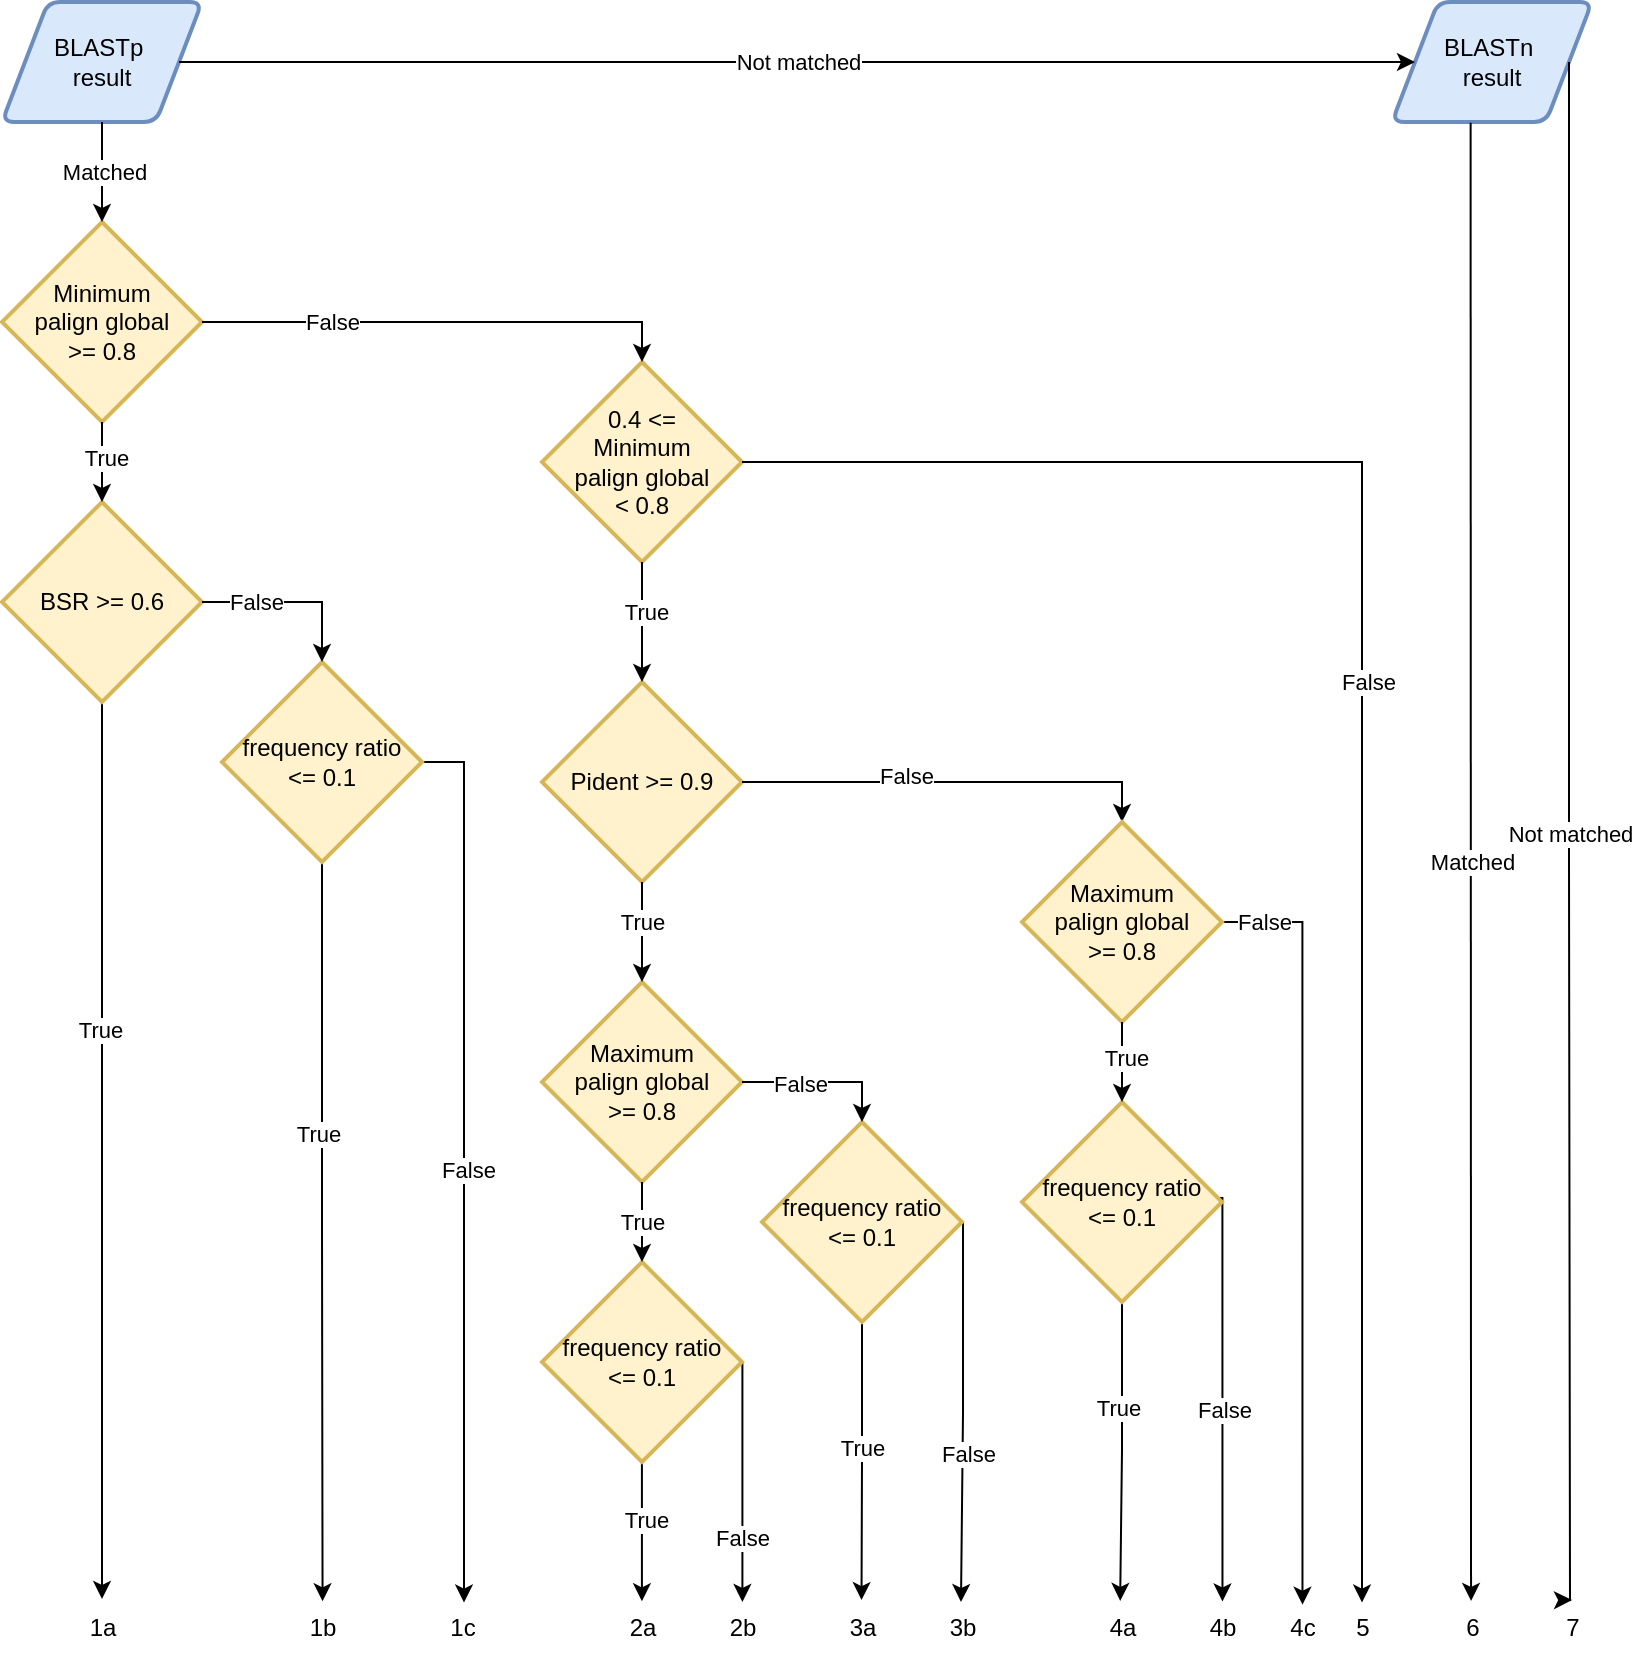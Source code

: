 <mxfile scale="1" border="0" version="28.0.6">
  <diagram name="Page-1" id="izAtYDucVRWAzUvikUnf">
    <mxGraphModel dx="1665" dy="823" grid="1" gridSize="10" guides="1" tooltips="1" connect="1" arrows="1" fold="1" page="1" pageScale="1" pageWidth="850" pageHeight="1100" math="0" shadow="0">
      <root>
        <mxCell id="0" />
        <mxCell id="1" parent="0" />
        <mxCell id="aihMZKnKOTb7IvnIWX-c-1" value="BLASTp&amp;nbsp;&lt;div&gt;result&lt;/div&gt;" style="shape=parallelogram;html=1;strokeWidth=2;perimeter=parallelogramPerimeter;whiteSpace=wrap;rounded=1;arcSize=12;size=0.23;fillColor=#dae8fc;strokeColor=#6c8ebf;" parent="1" vertex="1">
          <mxGeometry x="30" y="40" width="100" height="60" as="geometry" />
        </mxCell>
        <mxCell id="aihMZKnKOTb7IvnIWX-c-2" value="Minimum&lt;div&gt;palign global&lt;/div&gt;&lt;div&gt;&amp;gt;= 0.8&lt;/div&gt;" style="strokeWidth=2;html=1;shape=mxgraph.flowchart.decision;whiteSpace=wrap;fillColor=#fff2cc;strokeColor=#d6b656;" parent="1" vertex="1">
          <mxGeometry x="30" y="150" width="100" height="100" as="geometry" />
        </mxCell>
        <mxCell id="aihMZKnKOTb7IvnIWX-c-4" value="0.4&amp;nbsp;&lt;span style=&quot;background-color: initial;&quot;&gt;&amp;lt;=&lt;/span&gt;&lt;div&gt;Minimum&lt;br&gt;&lt;div&gt;&lt;div&gt;palign global&lt;/div&gt;&lt;div&gt;&amp;lt; 0.8&lt;/div&gt;&lt;/div&gt;&lt;/div&gt;" style="strokeWidth=2;html=1;shape=mxgraph.flowchart.decision;whiteSpace=wrap;fillColor=#fff2cc;strokeColor=#d6b656;" parent="1" vertex="1">
          <mxGeometry x="300" y="220" width="100" height="100" as="geometry" />
        </mxCell>
        <mxCell id="aihMZKnKOTb7IvnIWX-c-5" style="edgeStyle=orthogonalEdgeStyle;rounded=0;orthogonalLoop=1;jettySize=auto;html=1;entryX=0.5;entryY=0;entryDx=0;entryDy=0;entryPerimeter=0;" parent="1" source="aihMZKnKOTb7IvnIWX-c-2" target="aihMZKnKOTb7IvnIWX-c-4" edge="1">
          <mxGeometry relative="1" as="geometry" />
        </mxCell>
        <mxCell id="aihMZKnKOTb7IvnIWX-c-24" value="False" style="edgeLabel;html=1;align=center;verticalAlign=middle;resizable=0;points=[];" parent="aihMZKnKOTb7IvnIWX-c-5" vertex="1" connectable="0">
          <mxGeometry x="-0.459" relative="1" as="geometry">
            <mxPoint as="offset" />
          </mxGeometry>
        </mxCell>
        <mxCell id="aihMZKnKOTb7IvnIWX-c-7" style="edgeStyle=orthogonalEdgeStyle;rounded=0;orthogonalLoop=1;jettySize=auto;html=1;entryX=0.533;entryY=0.075;entryDx=0;entryDy=0;entryPerimeter=0;" parent="1" source="aihMZKnKOTb7IvnIWX-c-4" target="54sIOpod9JA04y5OdKbL-10" edge="1">
          <mxGeometry relative="1" as="geometry">
            <mxPoint x="710" y="840" as="targetPoint" />
            <Array as="points">
              <mxPoint x="710" y="270" />
              <mxPoint x="710" y="840" />
            </Array>
          </mxGeometry>
        </mxCell>
        <mxCell id="aihMZKnKOTb7IvnIWX-c-25" value="False" style="edgeLabel;html=1;align=center;verticalAlign=middle;resizable=0;points=[];" parent="aihMZKnKOTb7IvnIWX-c-7" vertex="1" connectable="0">
          <mxGeometry x="-0.047" y="3" relative="1" as="geometry">
            <mxPoint as="offset" />
          </mxGeometry>
        </mxCell>
        <mxCell id="aihMZKnKOTb7IvnIWX-c-14" style="edgeStyle=orthogonalEdgeStyle;rounded=0;orthogonalLoop=1;jettySize=auto;html=1;entryX=0.5;entryY=0.016;entryDx=0;entryDy=0;entryPerimeter=0;" parent="1" source="aihMZKnKOTb7IvnIWX-c-8" target="54sIOpod9JA04y5OdKbL-1" edge="1">
          <mxGeometry relative="1" as="geometry">
            <mxPoint x="80" y="840" as="targetPoint" />
          </mxGeometry>
        </mxCell>
        <mxCell id="aihMZKnKOTb7IvnIWX-c-19" value="True" style="edgeLabel;html=1;align=center;verticalAlign=middle;resizable=0;points=[];" parent="aihMZKnKOTb7IvnIWX-c-14" vertex="1" connectable="0">
          <mxGeometry x="-0.27" y="-1" relative="1" as="geometry">
            <mxPoint as="offset" />
          </mxGeometry>
        </mxCell>
        <mxCell id="aihMZKnKOTb7IvnIWX-c-8" value="BSR &amp;gt;= 0.6" style="strokeWidth=2;html=1;shape=mxgraph.flowchart.decision;whiteSpace=wrap;fillColor=#fff2cc;strokeColor=#d6b656;" parent="1" vertex="1">
          <mxGeometry x="30" y="290" width="100" height="100" as="geometry" />
        </mxCell>
        <mxCell id="aihMZKnKOTb7IvnIWX-c-9" style="edgeStyle=orthogonalEdgeStyle;rounded=0;orthogonalLoop=1;jettySize=auto;html=1;entryX=0.5;entryY=0;entryDx=0;entryDy=0;entryPerimeter=0;" parent="1" source="aihMZKnKOTb7IvnIWX-c-2" target="aihMZKnKOTb7IvnIWX-c-8" edge="1">
          <mxGeometry relative="1" as="geometry" />
        </mxCell>
        <mxCell id="aihMZKnKOTb7IvnIWX-c-23" value="True" style="edgeLabel;html=1;align=center;verticalAlign=middle;resizable=0;points=[];" parent="aihMZKnKOTb7IvnIWX-c-9" vertex="1" connectable="0">
          <mxGeometry x="-0.1" y="2" relative="1" as="geometry">
            <mxPoint as="offset" />
          </mxGeometry>
        </mxCell>
        <mxCell id="aihMZKnKOTb7IvnIWX-c-15" style="edgeStyle=orthogonalEdgeStyle;rounded=0;orthogonalLoop=1;jettySize=auto;html=1;entryX=0.507;entryY=0.055;entryDx=0;entryDy=0;entryPerimeter=0;" parent="1" source="aihMZKnKOTb7IvnIWX-c-10" target="54sIOpod9JA04y5OdKbL-2" edge="1">
          <mxGeometry relative="1" as="geometry">
            <mxPoint x="190" y="840" as="targetPoint" />
          </mxGeometry>
        </mxCell>
        <mxCell id="aihMZKnKOTb7IvnIWX-c-21" value="True" style="edgeLabel;html=1;align=center;verticalAlign=middle;resizable=0;points=[];" parent="aihMZKnKOTb7IvnIWX-c-15" vertex="1" connectable="0">
          <mxGeometry x="-0.268" y="-2" relative="1" as="geometry">
            <mxPoint as="offset" />
          </mxGeometry>
        </mxCell>
        <mxCell id="aihMZKnKOTb7IvnIWX-c-18" style="edgeStyle=orthogonalEdgeStyle;rounded=0;orthogonalLoop=1;jettySize=auto;html=1;entryX=0.501;entryY=0.076;entryDx=0;entryDy=0;entryPerimeter=0;" parent="1" source="aihMZKnKOTb7IvnIWX-c-10" target="54sIOpod9JA04y5OdKbL-3" edge="1">
          <mxGeometry relative="1" as="geometry">
            <mxPoint x="260" y="840" as="targetPoint" />
            <Array as="points">
              <mxPoint x="261" y="420" />
              <mxPoint x="261" y="840" />
            </Array>
          </mxGeometry>
        </mxCell>
        <mxCell id="aihMZKnKOTb7IvnIWX-c-22" value="False" style="edgeLabel;html=1;align=center;verticalAlign=middle;resizable=0;points=[];" parent="aihMZKnKOTb7IvnIWX-c-18" vertex="1" connectable="0">
          <mxGeometry x="0.016" y="2" relative="1" as="geometry">
            <mxPoint as="offset" />
          </mxGeometry>
        </mxCell>
        <mxCell id="aihMZKnKOTb7IvnIWX-c-10" value="frequency ratio&lt;div&gt;&amp;lt;= 0.1&lt;/div&gt;" style="strokeWidth=2;html=1;shape=mxgraph.flowchart.decision;whiteSpace=wrap;fillColor=#fff2cc;strokeColor=#d6b656;" parent="1" vertex="1">
          <mxGeometry x="140" y="370" width="100" height="100" as="geometry" />
        </mxCell>
        <mxCell id="aihMZKnKOTb7IvnIWX-c-11" style="edgeStyle=orthogonalEdgeStyle;rounded=0;orthogonalLoop=1;jettySize=auto;html=1;entryX=0.5;entryY=0;entryDx=0;entryDy=0;entryPerimeter=0;" parent="1" source="aihMZKnKOTb7IvnIWX-c-8" target="aihMZKnKOTb7IvnIWX-c-10" edge="1">
          <mxGeometry relative="1" as="geometry" />
        </mxCell>
        <mxCell id="aihMZKnKOTb7IvnIWX-c-20" value="False" style="edgeLabel;html=1;align=center;verticalAlign=middle;resizable=0;points=[];" parent="aihMZKnKOTb7IvnIWX-c-11" vertex="1" connectable="0">
          <mxGeometry x="-0.4" relative="1" as="geometry">
            <mxPoint as="offset" />
          </mxGeometry>
        </mxCell>
        <mxCell id="aihMZKnKOTb7IvnIWX-c-26" value="Pident &amp;gt;= 0.9" style="strokeWidth=2;html=1;shape=mxgraph.flowchart.decision;whiteSpace=wrap;fillColor=#fff2cc;strokeColor=#d6b656;" parent="1" vertex="1">
          <mxGeometry x="300" y="380" width="100" height="100" as="geometry" />
        </mxCell>
        <mxCell id="aihMZKnKOTb7IvnIWX-c-28" style="edgeStyle=orthogonalEdgeStyle;rounded=0;orthogonalLoop=1;jettySize=auto;html=1;entryX=0.5;entryY=0;entryDx=0;entryDy=0;entryPerimeter=0;" parent="1" source="aihMZKnKOTb7IvnIWX-c-4" target="aihMZKnKOTb7IvnIWX-c-26" edge="1">
          <mxGeometry relative="1" as="geometry" />
        </mxCell>
        <mxCell id="aihMZKnKOTb7IvnIWX-c-32" value="True" style="edgeLabel;html=1;align=center;verticalAlign=middle;resizable=0;points=[];" parent="aihMZKnKOTb7IvnIWX-c-28" vertex="1" connectable="0">
          <mxGeometry x="-0.171" y="2" relative="1" as="geometry">
            <mxPoint as="offset" />
          </mxGeometry>
        </mxCell>
        <mxCell id="XQevxZxDs5nL-bSf4VhR-5" style="edgeStyle=orthogonalEdgeStyle;rounded=0;orthogonalLoop=1;jettySize=auto;html=1;entryX=0.506;entryY=0.057;entryDx=0;entryDy=0;entryPerimeter=0;" parent="1" target="54sIOpod9JA04y5OdKbL-9" edge="1">
          <mxGeometry relative="1" as="geometry">
            <mxPoint x="639" y="838" as="targetPoint" />
            <mxPoint x="619" y="638" as="sourcePoint" />
            <Array as="points">
              <mxPoint x="640" y="638" />
            </Array>
          </mxGeometry>
        </mxCell>
        <mxCell id="XQevxZxDs5nL-bSf4VhR-13" value="False" style="edgeLabel;html=1;align=center;verticalAlign=middle;resizable=0;points=[];" parent="XQevxZxDs5nL-bSf4VhR-5" vertex="1" connectable="0">
          <mxGeometry x="0.14" y="1" relative="1" as="geometry">
            <mxPoint as="offset" />
          </mxGeometry>
        </mxCell>
        <mxCell id="XQevxZxDs5nL-bSf4VhR-11" style="edgeStyle=orthogonalEdgeStyle;rounded=0;orthogonalLoop=1;jettySize=auto;html=1;entryX=0.477;entryY=0.048;entryDx=0;entryDy=0;entryPerimeter=0;" parent="1" source="aihMZKnKOTb7IvnIWX-c-33" target="54sIOpod9JA04y5OdKbL-8" edge="1">
          <mxGeometry relative="1" as="geometry" />
        </mxCell>
        <mxCell id="XQevxZxDs5nL-bSf4VhR-12" value="True" style="edgeLabel;html=1;align=center;verticalAlign=middle;resizable=0;points=[];" parent="XQevxZxDs5nL-bSf4VhR-11" vertex="1" connectable="0">
          <mxGeometry x="-0.297" y="-2" relative="1" as="geometry">
            <mxPoint as="offset" />
          </mxGeometry>
        </mxCell>
        <mxCell id="aihMZKnKOTb7IvnIWX-c-33" value="frequency ratio&lt;div&gt;&amp;lt;= 0.1&lt;/div&gt;" style="strokeWidth=2;html=1;shape=mxgraph.flowchart.decision;whiteSpace=wrap;fillColor=#fff2cc;strokeColor=#d6b656;" parent="1" vertex="1">
          <mxGeometry x="540" y="590" width="100" height="100" as="geometry" />
        </mxCell>
        <mxCell id="aihMZKnKOTb7IvnIWX-c-34" style="edgeStyle=orthogonalEdgeStyle;rounded=0;orthogonalLoop=1;jettySize=auto;html=1;entryX=0.5;entryY=0;entryDx=0;entryDy=0;entryPerimeter=0;" parent="1" source="aihMZKnKOTb7IvnIWX-c-26" target="XQevxZxDs5nL-bSf4VhR-1" edge="1">
          <mxGeometry relative="1" as="geometry" />
        </mxCell>
        <mxCell id="aihMZKnKOTb7IvnIWX-c-35" value="False" style="edgeLabel;html=1;align=center;verticalAlign=middle;resizable=0;points=[];" parent="aihMZKnKOTb7IvnIWX-c-34" vertex="1" connectable="0">
          <mxGeometry x="-0.225" y="3" relative="1" as="geometry">
            <mxPoint as="offset" />
          </mxGeometry>
        </mxCell>
        <mxCell id="aihMZKnKOTb7IvnIWX-c-36" value="Maximum&lt;div&gt;palign global&lt;/div&gt;&lt;div&gt;&amp;gt;= 0.8&lt;/div&gt;" style="strokeWidth=2;html=1;shape=mxgraph.flowchart.decision;whiteSpace=wrap;fillColor=#fff2cc;strokeColor=#d6b656;" parent="1" vertex="1">
          <mxGeometry x="300" y="530" width="100" height="100" as="geometry" />
        </mxCell>
        <mxCell id="aihMZKnKOTb7IvnIWX-c-37" style="edgeStyle=orthogonalEdgeStyle;rounded=0;orthogonalLoop=1;jettySize=auto;html=1;entryX=0.5;entryY=0;entryDx=0;entryDy=0;entryPerimeter=0;" parent="1" source="aihMZKnKOTb7IvnIWX-c-26" target="aihMZKnKOTb7IvnIWX-c-36" edge="1">
          <mxGeometry relative="1" as="geometry" />
        </mxCell>
        <mxCell id="aihMZKnKOTb7IvnIWX-c-38" value="True" style="edgeLabel;html=1;align=center;verticalAlign=middle;resizable=0;points=[];" parent="aihMZKnKOTb7IvnIWX-c-37" vertex="1" connectable="0">
          <mxGeometry x="-0.2" relative="1" as="geometry">
            <mxPoint as="offset" />
          </mxGeometry>
        </mxCell>
        <mxCell id="aihMZKnKOTb7IvnIWX-c-53" style="edgeStyle=orthogonalEdgeStyle;rounded=0;orthogonalLoop=1;jettySize=auto;html=1;entryX=0.494;entryY=0.035;entryDx=0;entryDy=0;entryPerimeter=0;" parent="1" source="aihMZKnKOTb7IvnIWX-c-39" target="54sIOpod9JA04y5OdKbL-6" edge="1">
          <mxGeometry relative="1" as="geometry">
            <mxPoint x="460" y="840" as="targetPoint" />
          </mxGeometry>
        </mxCell>
        <mxCell id="aihMZKnKOTb7IvnIWX-c-54" value="True" style="edgeLabel;html=1;align=center;verticalAlign=middle;resizable=0;points=[];" parent="aihMZKnKOTb7IvnIWX-c-53" vertex="1" connectable="0">
          <mxGeometry x="-0.295" y="3" relative="1" as="geometry">
            <mxPoint x="-3" y="14" as="offset" />
          </mxGeometry>
        </mxCell>
        <mxCell id="aihMZKnKOTb7IvnIWX-c-55" style="edgeStyle=orthogonalEdgeStyle;rounded=0;orthogonalLoop=1;jettySize=auto;html=1;" parent="1" edge="1">
          <mxGeometry relative="1" as="geometry">
            <mxPoint x="509.5" y="840" as="targetPoint" />
            <mxPoint x="489.5" y="650" as="sourcePoint" />
          </mxGeometry>
        </mxCell>
        <mxCell id="aihMZKnKOTb7IvnIWX-c-56" value="False" style="edgeLabel;html=1;align=center;verticalAlign=middle;resizable=0;points=[];" parent="aihMZKnKOTb7IvnIWX-c-55" vertex="1" connectable="0">
          <mxGeometry x="0.292" y="3" relative="1" as="geometry">
            <mxPoint as="offset" />
          </mxGeometry>
        </mxCell>
        <mxCell id="aihMZKnKOTb7IvnIWX-c-39" value="frequency ratio&lt;div&gt;&amp;lt;= 0.1&lt;/div&gt;" style="strokeWidth=2;html=1;shape=mxgraph.flowchart.decision;whiteSpace=wrap;fillColor=#fff2cc;strokeColor=#d6b656;" parent="1" vertex="1">
          <mxGeometry x="410" y="600" width="100" height="100" as="geometry" />
        </mxCell>
        <mxCell id="aihMZKnKOTb7IvnIWX-c-40" style="edgeStyle=orthogonalEdgeStyle;rounded=0;orthogonalLoop=1;jettySize=auto;html=1;entryX=0.5;entryY=0;entryDx=0;entryDy=0;entryPerimeter=0;" parent="1" source="aihMZKnKOTb7IvnIWX-c-36" target="aihMZKnKOTb7IvnIWX-c-39" edge="1">
          <mxGeometry relative="1" as="geometry" />
        </mxCell>
        <mxCell id="aihMZKnKOTb7IvnIWX-c-48" value="False" style="edgeLabel;html=1;align=center;verticalAlign=middle;resizable=0;points=[];" parent="aihMZKnKOTb7IvnIWX-c-40" vertex="1" connectable="0">
          <mxGeometry x="-0.275" y="-1" relative="1" as="geometry">
            <mxPoint as="offset" />
          </mxGeometry>
        </mxCell>
        <mxCell id="aihMZKnKOTb7IvnIWX-c-49" style="edgeStyle=orthogonalEdgeStyle;rounded=0;orthogonalLoop=1;jettySize=auto;html=1;entryX=0.499;entryY=0.055;entryDx=0;entryDy=0;entryPerimeter=0;" parent="1" source="aihMZKnKOTb7IvnIWX-c-43" target="54sIOpod9JA04y5OdKbL-4" edge="1">
          <mxGeometry relative="1" as="geometry">
            <mxPoint x="350" y="840" as="targetPoint" />
          </mxGeometry>
        </mxCell>
        <mxCell id="aihMZKnKOTb7IvnIWX-c-50" value="True" style="edgeLabel;html=1;align=center;verticalAlign=middle;resizable=0;points=[];" parent="aihMZKnKOTb7IvnIWX-c-49" vertex="1" connectable="0">
          <mxGeometry x="-0.174" y="2" relative="1" as="geometry">
            <mxPoint as="offset" />
          </mxGeometry>
        </mxCell>
        <mxCell id="aihMZKnKOTb7IvnIWX-c-51" style="edgeStyle=orthogonalEdgeStyle;rounded=0;orthogonalLoop=1;jettySize=auto;html=1;entryX=0.505;entryY=0.066;entryDx=0;entryDy=0;entryPerimeter=0;" parent="1" target="54sIOpod9JA04y5OdKbL-5" edge="1">
          <mxGeometry relative="1" as="geometry">
            <mxPoint x="399" y="840" as="targetPoint" />
            <mxPoint x="369" y="720" as="sourcePoint" />
            <Array as="points">
              <mxPoint x="400" y="720" />
            </Array>
          </mxGeometry>
        </mxCell>
        <mxCell id="aihMZKnKOTb7IvnIWX-c-52" value="False" style="edgeLabel;html=1;align=center;verticalAlign=middle;resizable=0;points=[];" parent="aihMZKnKOTb7IvnIWX-c-51" vertex="1" connectable="0">
          <mxGeometry x="0.559" relative="1" as="geometry">
            <mxPoint y="1" as="offset" />
          </mxGeometry>
        </mxCell>
        <mxCell id="aihMZKnKOTb7IvnIWX-c-43" value="frequency ratio&lt;div&gt;&amp;lt;= 0.1&lt;/div&gt;" style="strokeWidth=2;html=1;shape=mxgraph.flowchart.decision;whiteSpace=wrap;fillColor=#fff2cc;strokeColor=#d6b656;" parent="1" vertex="1">
          <mxGeometry x="300" y="670" width="100" height="100" as="geometry" />
        </mxCell>
        <mxCell id="aihMZKnKOTb7IvnIWX-c-44" style="edgeStyle=orthogonalEdgeStyle;rounded=0;orthogonalLoop=1;jettySize=auto;html=1;entryX=0.5;entryY=0;entryDx=0;entryDy=0;entryPerimeter=0;" parent="1" source="aihMZKnKOTb7IvnIWX-c-36" target="aihMZKnKOTb7IvnIWX-c-43" edge="1">
          <mxGeometry relative="1" as="geometry" />
        </mxCell>
        <mxCell id="aihMZKnKOTb7IvnIWX-c-46" value="True" style="edgeLabel;html=1;align=center;verticalAlign=middle;resizable=0;points=[];" parent="aihMZKnKOTb7IvnIWX-c-44" vertex="1" connectable="0">
          <mxGeometry x="0.3" relative="1" as="geometry">
            <mxPoint y="-6" as="offset" />
          </mxGeometry>
        </mxCell>
        <mxCell id="54sIOpod9JA04y5OdKbL-1" value="1a" style="text;html=1;align=center;verticalAlign=middle;resizable=0;points=[];autosize=1;strokeColor=none;fillColor=none;" parent="1" vertex="1">
          <mxGeometry x="60" y="838" width="40" height="30" as="geometry" />
        </mxCell>
        <mxCell id="54sIOpod9JA04y5OdKbL-2" value="1b" style="text;html=1;align=center;verticalAlign=middle;resizable=0;points=[];autosize=1;strokeColor=none;fillColor=none;" parent="1" vertex="1">
          <mxGeometry x="170" y="838" width="40" height="30" as="geometry" />
        </mxCell>
        <mxCell id="54sIOpod9JA04y5OdKbL-3" value="1c" style="text;html=1;align=center;verticalAlign=middle;resizable=0;points=[];autosize=1;strokeColor=none;fillColor=none;" parent="1" vertex="1">
          <mxGeometry x="240" y="838" width="40" height="30" as="geometry" />
        </mxCell>
        <mxCell id="54sIOpod9JA04y5OdKbL-4" value="2a" style="text;html=1;align=center;verticalAlign=middle;resizable=0;points=[];autosize=1;strokeColor=none;fillColor=none;" parent="1" vertex="1">
          <mxGeometry x="330" y="838" width="40" height="30" as="geometry" />
        </mxCell>
        <mxCell id="54sIOpod9JA04y5OdKbL-5" value="2b" style="text;html=1;align=center;verticalAlign=middle;resizable=0;points=[];autosize=1;strokeColor=none;fillColor=none;" parent="1" vertex="1">
          <mxGeometry x="380" y="838" width="40" height="30" as="geometry" />
        </mxCell>
        <mxCell id="54sIOpod9JA04y5OdKbL-6" value="3a" style="text;html=1;align=center;verticalAlign=middle;resizable=0;points=[];autosize=1;strokeColor=none;fillColor=none;" parent="1" vertex="1">
          <mxGeometry x="440" y="838" width="40" height="30" as="geometry" />
        </mxCell>
        <mxCell id="54sIOpod9JA04y5OdKbL-7" value="3b" style="text;html=1;align=center;verticalAlign=middle;resizable=0;points=[];autosize=1;strokeColor=none;fillColor=none;" parent="1" vertex="1">
          <mxGeometry x="490" y="838" width="40" height="30" as="geometry" />
        </mxCell>
        <mxCell id="54sIOpod9JA04y5OdKbL-8" value="4a" style="text;html=1;align=center;verticalAlign=middle;resizable=0;points=[];autosize=1;strokeColor=none;fillColor=none;" parent="1" vertex="1">
          <mxGeometry x="570" y="838" width="40" height="30" as="geometry" />
        </mxCell>
        <mxCell id="54sIOpod9JA04y5OdKbL-9" value="4b" style="text;html=1;align=center;verticalAlign=middle;resizable=0;points=[];autosize=1;strokeColor=none;fillColor=none;" parent="1" vertex="1">
          <mxGeometry x="620" y="838" width="40" height="30" as="geometry" />
        </mxCell>
        <mxCell id="54sIOpod9JA04y5OdKbL-10" value="5" style="text;html=1;align=center;verticalAlign=middle;resizable=0;points=[];autosize=1;strokeColor=none;fillColor=none;" parent="1" vertex="1">
          <mxGeometry x="695" y="838" width="30" height="30" as="geometry" />
        </mxCell>
        <mxCell id="XQevxZxDs5nL-bSf4VhR-6" style="edgeStyle=orthogonalEdgeStyle;rounded=0;orthogonalLoop=1;jettySize=auto;html=1;entryX=0.506;entryY=0.111;entryDx=0;entryDy=0;entryPerimeter=0;" parent="1" source="XQevxZxDs5nL-bSf4VhR-1" target="XQevxZxDs5nL-bSf4VhR-7" edge="1">
          <mxGeometry relative="1" as="geometry">
            <mxPoint x="680" y="840" as="targetPoint" />
          </mxGeometry>
        </mxCell>
        <mxCell id="XQevxZxDs5nL-bSf4VhR-10" value="False" style="edgeLabel;html=1;align=center;verticalAlign=middle;resizable=0;points=[];" parent="XQevxZxDs5nL-bSf4VhR-6" vertex="1" connectable="0">
          <mxGeometry x="-0.89" relative="1" as="geometry">
            <mxPoint as="offset" />
          </mxGeometry>
        </mxCell>
        <mxCell id="XQevxZxDs5nL-bSf4VhR-1" value="Maximum&lt;div&gt;palign global&lt;/div&gt;&lt;div&gt;&amp;gt;= 0.8&lt;/div&gt;" style="strokeWidth=2;html=1;shape=mxgraph.flowchart.decision;whiteSpace=wrap;fillColor=#fff2cc;strokeColor=#d6b656;" parent="1" vertex="1">
          <mxGeometry x="540" y="450" width="100" height="100" as="geometry" />
        </mxCell>
        <mxCell id="XQevxZxDs5nL-bSf4VhR-2" style="edgeStyle=orthogonalEdgeStyle;rounded=0;orthogonalLoop=1;jettySize=auto;html=1;entryX=0.5;entryY=0;entryDx=0;entryDy=0;entryPerimeter=0;" parent="1" source="XQevxZxDs5nL-bSf4VhR-1" target="aihMZKnKOTb7IvnIWX-c-33" edge="1">
          <mxGeometry relative="1" as="geometry" />
        </mxCell>
        <mxCell id="XQevxZxDs5nL-bSf4VhR-3" value="True" style="edgeLabel;html=1;align=center;verticalAlign=middle;resizable=0;points=[];" parent="XQevxZxDs5nL-bSf4VhR-2" vertex="1" connectable="0">
          <mxGeometry x="-0.1" y="2" relative="1" as="geometry">
            <mxPoint as="offset" />
          </mxGeometry>
        </mxCell>
        <mxCell id="XQevxZxDs5nL-bSf4VhR-7" value="4c" style="text;html=1;align=center;verticalAlign=middle;resizable=0;points=[];autosize=1;strokeColor=none;fillColor=none;" parent="1" vertex="1">
          <mxGeometry x="660" y="838" width="40" height="30" as="geometry" />
        </mxCell>
        <mxCell id="zaRJ_D5USW0YCFCpEoLO-1" value="BLASTn&amp;nbsp;&lt;div&gt;result&lt;/div&gt;" style="shape=parallelogram;html=1;strokeWidth=2;perimeter=parallelogramPerimeter;whiteSpace=wrap;rounded=1;arcSize=12;size=0.23;fillColor=#dae8fc;strokeColor=#6c8ebf;" parent="1" vertex="1">
          <mxGeometry x="725" y="40" width="100" height="60" as="geometry" />
        </mxCell>
        <mxCell id="zaRJ_D5USW0YCFCpEoLO-2" value="" style="endArrow=classic;html=1;rounded=0;strokeColor=default;align=center;verticalAlign=middle;fontFamily=Helvetica;fontSize=11;fontColor=default;labelBackgroundColor=default;edgeStyle=orthogonalEdgeStyle;exitX=1;exitY=0.5;exitDx=0;exitDy=0;entryX=0;entryY=0.5;entryDx=0;entryDy=0;" parent="1" source="aihMZKnKOTb7IvnIWX-c-1" target="zaRJ_D5USW0YCFCpEoLO-1" edge="1">
          <mxGeometry relative="1" as="geometry">
            <mxPoint x="510" y="140" as="sourcePoint" />
            <mxPoint x="610" y="140" as="targetPoint" />
          </mxGeometry>
        </mxCell>
        <mxCell id="zaRJ_D5USW0YCFCpEoLO-3" value="Not matched" style="edgeLabel;resizable=0;html=1;;align=center;verticalAlign=middle;fontFamily=Helvetica;fontSize=11;fontColor=default;labelBackgroundColor=default;" parent="zaRJ_D5USW0YCFCpEoLO-2" connectable="0" vertex="1">
          <mxGeometry relative="1" as="geometry" />
        </mxCell>
        <mxCell id="zaRJ_D5USW0YCFCpEoLO-4" value="" style="endArrow=classic;html=1;rounded=0;strokeColor=default;align=center;verticalAlign=middle;fontFamily=Helvetica;fontSize=11;fontColor=default;labelBackgroundColor=default;edgeStyle=orthogonalEdgeStyle;exitX=0.393;exitY=1.006;exitDx=0;exitDy=0;entryX=0.484;entryY=0.048;entryDx=0;entryDy=0;entryPerimeter=0;exitPerimeter=0;" parent="1" source="zaRJ_D5USW0YCFCpEoLO-1" target="zaRJ_D5USW0YCFCpEoLO-11" edge="1">
          <mxGeometry relative="1" as="geometry">
            <mxPoint x="760.0" y="98.5" as="sourcePoint" />
            <mxPoint x="774.21" y="838" as="targetPoint" />
            <Array as="points">
              <mxPoint x="765" y="100" />
            </Array>
          </mxGeometry>
        </mxCell>
        <mxCell id="zaRJ_D5USW0YCFCpEoLO-5" value="Matched" style="edgeLabel;resizable=0;html=1;;align=center;verticalAlign=middle;fontFamily=Helvetica;fontSize=11;fontColor=default;labelBackgroundColor=default;" parent="zaRJ_D5USW0YCFCpEoLO-4" connectable="0" vertex="1">
          <mxGeometry relative="1" as="geometry" />
        </mxCell>
        <mxCell id="zaRJ_D5USW0YCFCpEoLO-6" value="" style="endArrow=classic;html=1;rounded=0;strokeColor=default;align=center;verticalAlign=middle;fontFamily=Helvetica;fontSize=11;fontColor=default;labelBackgroundColor=default;edgeStyle=orthogonalEdgeStyle;exitX=0.5;exitY=1;exitDx=0;exitDy=0;" parent="1" source="aihMZKnKOTb7IvnIWX-c-1" edge="1">
          <mxGeometry relative="1" as="geometry">
            <mxPoint x="260" y="210" as="sourcePoint" />
            <mxPoint x="80" y="150" as="targetPoint" />
          </mxGeometry>
        </mxCell>
        <mxCell id="zaRJ_D5USW0YCFCpEoLO-7" value="Matched" style="edgeLabel;resizable=0;html=1;;align=center;verticalAlign=middle;fontFamily=Helvetica;fontSize=11;fontColor=default;labelBackgroundColor=default;" parent="zaRJ_D5USW0YCFCpEoLO-6" connectable="0" vertex="1">
          <mxGeometry relative="1" as="geometry" />
        </mxCell>
        <mxCell id="zaRJ_D5USW0YCFCpEoLO-11" value="6" style="text;html=1;align=center;verticalAlign=middle;resizable=0;points=[];autosize=1;strokeColor=none;fillColor=none;" parent="1" vertex="1">
          <mxGeometry x="750" y="838" width="30" height="30" as="geometry" />
        </mxCell>
        <mxCell id="zaRJ_D5USW0YCFCpEoLO-17" value="7" style="text;html=1;align=center;verticalAlign=middle;resizable=0;points=[];autosize=1;strokeColor=none;fillColor=none;" parent="1" vertex="1">
          <mxGeometry x="800" y="838" width="30" height="30" as="geometry" />
        </mxCell>
        <mxCell id="zaRJ_D5USW0YCFCpEoLO-18" value="" style="endArrow=classic;html=1;rounded=0;strokeColor=default;align=center;verticalAlign=middle;fontFamily=Helvetica;fontSize=11;fontColor=default;labelBackgroundColor=default;edgeStyle=orthogonalEdgeStyle;exitX=1;exitY=0.5;exitDx=0;exitDy=0;entryX=0.5;entryY=0.033;entryDx=0;entryDy=0;entryPerimeter=0;" parent="1" source="zaRJ_D5USW0YCFCpEoLO-1" target="zaRJ_D5USW0YCFCpEoLO-17" edge="1">
          <mxGeometry relative="1" as="geometry">
            <mxPoint x="920" y="300" as="sourcePoint" />
            <mxPoint x="1020" y="300" as="targetPoint" />
            <Array as="points">
              <mxPoint x="814" y="469" />
              <mxPoint x="814" y="469" />
              <mxPoint x="814" y="839" />
            </Array>
          </mxGeometry>
        </mxCell>
        <mxCell id="zaRJ_D5USW0YCFCpEoLO-19" value="Not matched" style="edgeLabel;resizable=0;html=1;;align=center;verticalAlign=middle;fontFamily=Helvetica;fontSize=11;fontColor=default;labelBackgroundColor=default;" parent="zaRJ_D5USW0YCFCpEoLO-18" connectable="0" vertex="1">
          <mxGeometry relative="1" as="geometry" />
        </mxCell>
      </root>
    </mxGraphModel>
  </diagram>
</mxfile>

